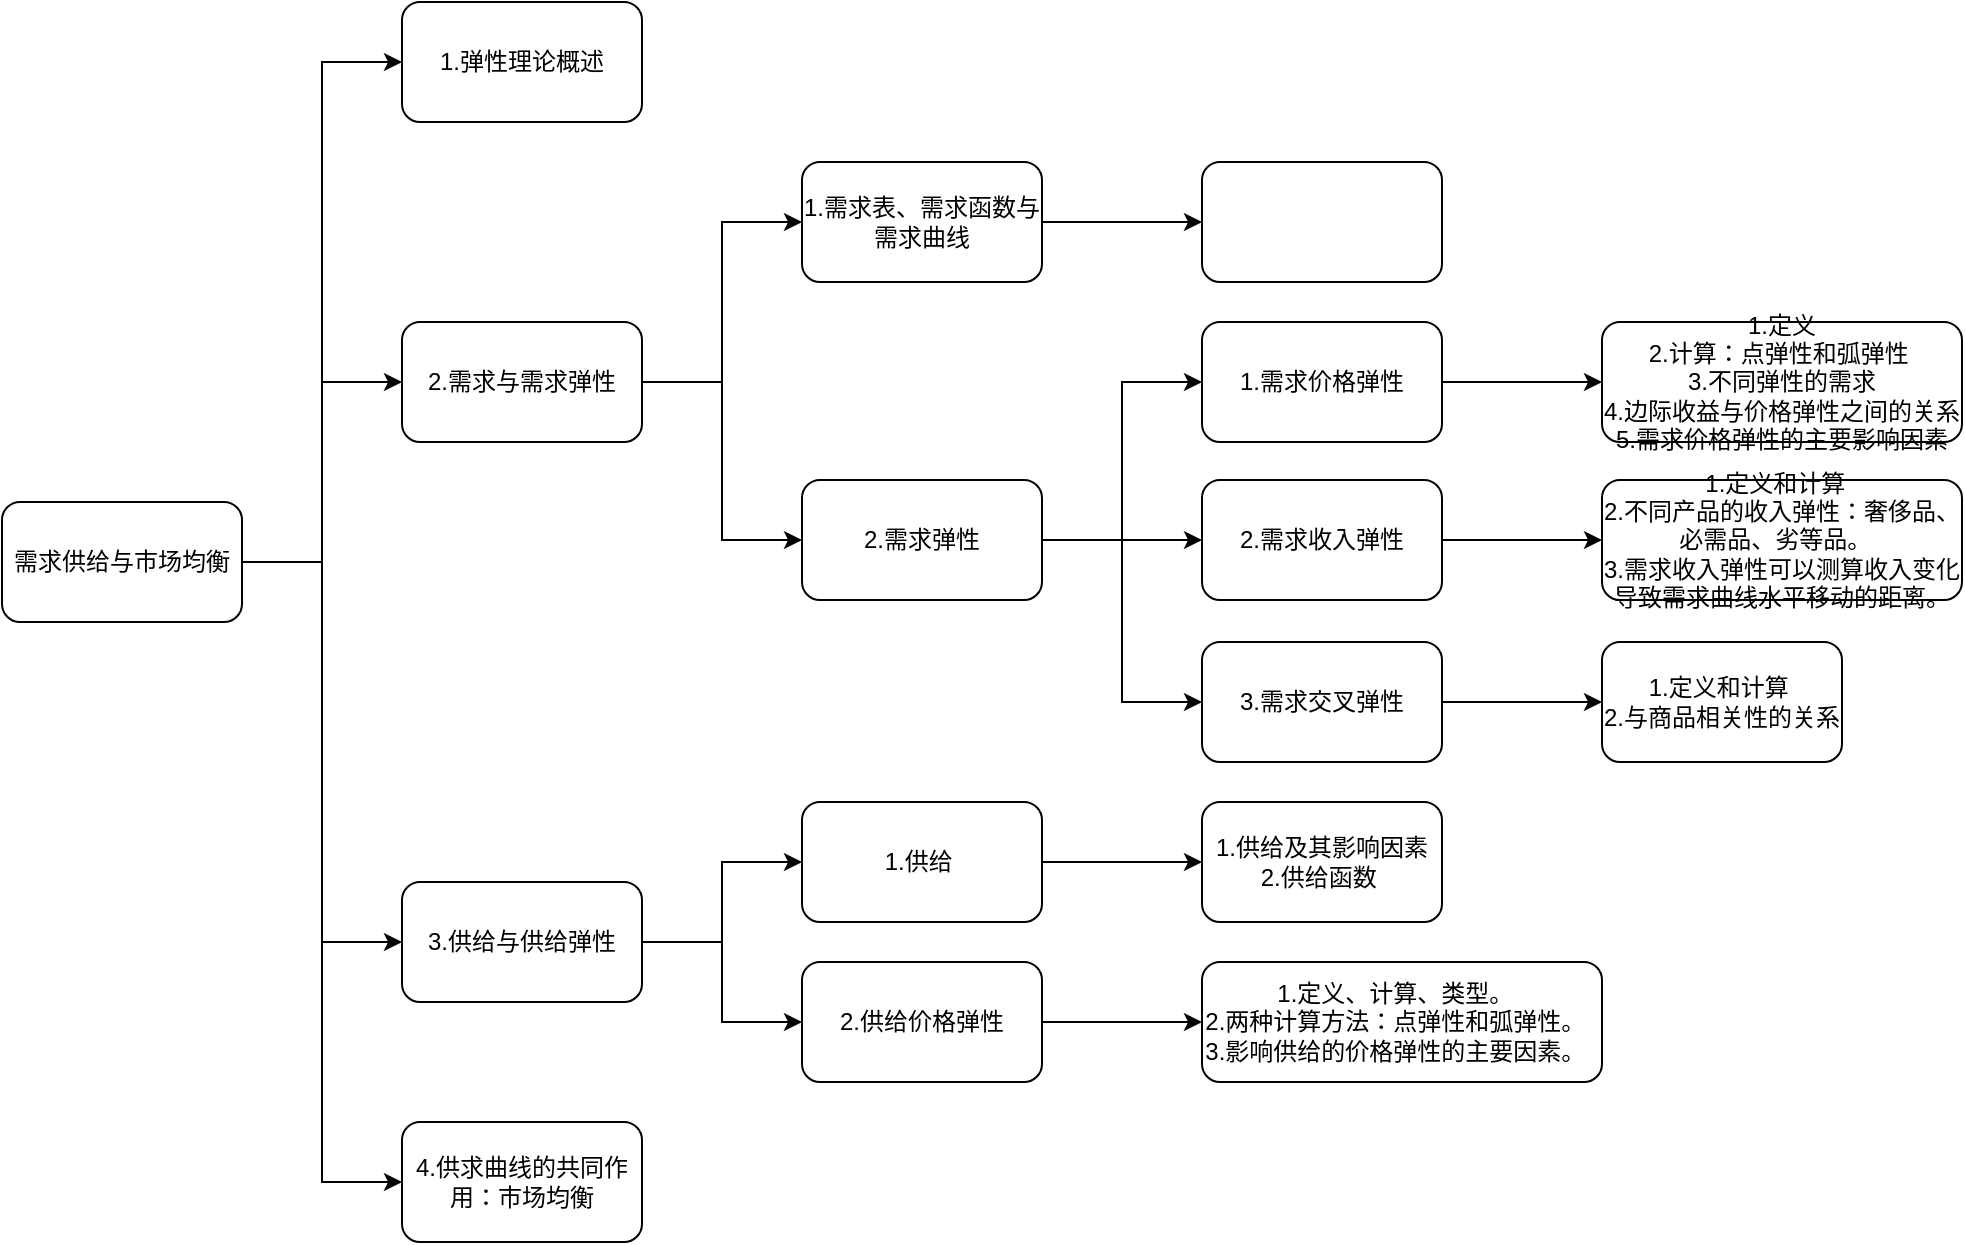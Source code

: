 <mxfile version="22.1.11" type="device">
  <diagram name="第 1 页" id="LbLHYrfMs61iux43dW0h">
    <mxGraphModel dx="954" dy="589" grid="1" gridSize="10" guides="1" tooltips="1" connect="1" arrows="1" fold="1" page="1" pageScale="1" pageWidth="827" pageHeight="1169" math="0" shadow="0">
      <root>
        <mxCell id="0" />
        <mxCell id="1" parent="0" />
        <mxCell id="njytcRA9__mMUklmKUCp-19" value="" style="edgeStyle=orthogonalEdgeStyle;rounded=0;orthogonalLoop=1;jettySize=auto;html=1;entryX=0;entryY=0.5;entryDx=0;entryDy=0;" parent="1" source="njytcRA9__mMUklmKUCp-23" target="njytcRA9__mMUklmKUCp-24" edge="1">
          <mxGeometry relative="1" as="geometry" />
        </mxCell>
        <mxCell id="njytcRA9__mMUklmKUCp-21" style="edgeStyle=orthogonalEdgeStyle;rounded=0;orthogonalLoop=1;jettySize=auto;html=1;entryX=0;entryY=0.5;entryDx=0;entryDy=0;" parent="1" source="njytcRA9__mMUklmKUCp-23" target="njytcRA9__mMUklmKUCp-32" edge="1">
          <mxGeometry relative="1" as="geometry" />
        </mxCell>
        <mxCell id="njytcRA9__mMUklmKUCp-22" style="edgeStyle=orthogonalEdgeStyle;rounded=0;orthogonalLoop=1;jettySize=auto;html=1;entryX=0;entryY=0.5;entryDx=0;entryDy=0;" parent="1" source="njytcRA9__mMUklmKUCp-23" target="njytcRA9__mMUklmKUCp-29" edge="1">
          <mxGeometry relative="1" as="geometry" />
        </mxCell>
        <mxCell id="njytcRA9__mMUklmKUCp-50" style="edgeStyle=orthogonalEdgeStyle;rounded=0;orthogonalLoop=1;jettySize=auto;html=1;entryX=0;entryY=0.5;entryDx=0;entryDy=0;" parent="1" source="njytcRA9__mMUklmKUCp-23" target="njytcRA9__mMUklmKUCp-48" edge="1">
          <mxGeometry relative="1" as="geometry" />
        </mxCell>
        <mxCell id="njytcRA9__mMUklmKUCp-23" value="需求供给与市场均衡" style="rounded=1;whiteSpace=wrap;html=1;" parent="1" vertex="1">
          <mxGeometry x="40" y="330" width="120" height="60" as="geometry" />
        </mxCell>
        <mxCell id="njytcRA9__mMUklmKUCp-24" value="1.弹性理论概述" style="whiteSpace=wrap;html=1;rounded=1;" parent="1" vertex="1">
          <mxGeometry x="240" y="80" width="120" height="60" as="geometry" />
        </mxCell>
        <mxCell id="njytcRA9__mMUklmKUCp-25" value="" style="edgeStyle=orthogonalEdgeStyle;rounded=0;orthogonalLoop=1;jettySize=auto;html=1;entryX=0;entryY=0.5;entryDx=0;entryDy=0;" parent="1" source="njytcRA9__mMUklmKUCp-28" target="njytcRA9__mMUklmKUCp-35" edge="1">
          <mxGeometry relative="1" as="geometry" />
        </mxCell>
        <mxCell id="njytcRA9__mMUklmKUCp-26" style="edgeStyle=orthogonalEdgeStyle;rounded=0;orthogonalLoop=1;jettySize=auto;html=1;entryX=0;entryY=0.5;entryDx=0;entryDy=0;" parent="1" source="njytcRA9__mMUklmKUCp-28" target="njytcRA9__mMUklmKUCp-39" edge="1">
          <mxGeometry relative="1" as="geometry" />
        </mxCell>
        <mxCell id="njytcRA9__mMUklmKUCp-27" style="edgeStyle=orthogonalEdgeStyle;rounded=0;orthogonalLoop=1;jettySize=auto;html=1;entryX=0;entryY=0.5;entryDx=0;entryDy=0;" parent="1" source="njytcRA9__mMUklmKUCp-28" target="njytcRA9__mMUklmKUCp-37" edge="1">
          <mxGeometry relative="1" as="geometry" />
        </mxCell>
        <mxCell id="njytcRA9__mMUklmKUCp-28" value="2.需求弹性" style="whiteSpace=wrap;html=1;rounded=1;" parent="1" vertex="1">
          <mxGeometry x="440" y="319" width="120" height="60" as="geometry" />
        </mxCell>
        <mxCell id="njytcRA9__mMUklmKUCp-29" value="4.供求曲线的共同作用：市场均衡" style="whiteSpace=wrap;html=1;rounded=1;" parent="1" vertex="1">
          <mxGeometry x="240" y="640" width="120" height="60" as="geometry" />
        </mxCell>
        <mxCell id="njytcRA9__mMUklmKUCp-30" value="" style="edgeStyle=orthogonalEdgeStyle;rounded=0;orthogonalLoop=1;jettySize=auto;html=1;" parent="1" source="njytcRA9__mMUklmKUCp-32" target="njytcRA9__mMUklmKUCp-44" edge="1">
          <mxGeometry relative="1" as="geometry" />
        </mxCell>
        <mxCell id="njytcRA9__mMUklmKUCp-31" style="edgeStyle=orthogonalEdgeStyle;rounded=0;orthogonalLoop=1;jettySize=auto;html=1;entryX=0;entryY=0.5;entryDx=0;entryDy=0;" parent="1" source="njytcRA9__mMUklmKUCp-32" target="njytcRA9__mMUklmKUCp-46" edge="1">
          <mxGeometry relative="1" as="geometry" />
        </mxCell>
        <mxCell id="njytcRA9__mMUklmKUCp-32" value="3.供给与供给弹性" style="whiteSpace=wrap;html=1;rounded=1;" parent="1" vertex="1">
          <mxGeometry x="240" y="520" width="120" height="60" as="geometry" />
        </mxCell>
        <mxCell id="njytcRA9__mMUklmKUCp-33" value="" style="edgeStyle=orthogonalEdgeStyle;rounded=0;orthogonalLoop=1;jettySize=auto;html=1;" parent="1" source="njytcRA9__mMUklmKUCp-35" target="njytcRA9__mMUklmKUCp-40" edge="1">
          <mxGeometry relative="1" as="geometry" />
        </mxCell>
        <mxCell id="njytcRA9__mMUklmKUCp-35" value="1.需求价格弹性" style="whiteSpace=wrap;html=1;rounded=1;" parent="1" vertex="1">
          <mxGeometry x="640" y="240" width="120" height="60" as="geometry" />
        </mxCell>
        <mxCell id="njytcRA9__mMUklmKUCp-36" value="" style="edgeStyle=orthogonalEdgeStyle;rounded=0;orthogonalLoop=1;jettySize=auto;html=1;exitX=1;exitY=0.5;exitDx=0;exitDy=0;entryX=0;entryY=0.5;entryDx=0;entryDy=0;" parent="1" source="njytcRA9__mMUklmKUCp-37" target="njytcRA9__mMUklmKUCp-43" edge="1">
          <mxGeometry relative="1" as="geometry">
            <mxPoint x="750" y="429" as="sourcePoint" />
            <mxPoint x="830" y="429" as="targetPoint" />
          </mxGeometry>
        </mxCell>
        <mxCell id="njytcRA9__mMUklmKUCp-37" value="3.需求交叉弹性" style="whiteSpace=wrap;html=1;rounded=1;" parent="1" vertex="1">
          <mxGeometry x="640" y="400" width="120" height="60" as="geometry" />
        </mxCell>
        <mxCell id="njytcRA9__mMUklmKUCp-38" value="" style="edgeStyle=orthogonalEdgeStyle;rounded=0;orthogonalLoop=1;jettySize=auto;html=1;" parent="1" source="njytcRA9__mMUklmKUCp-39" target="njytcRA9__mMUklmKUCp-42" edge="1">
          <mxGeometry relative="1" as="geometry" />
        </mxCell>
        <mxCell id="njytcRA9__mMUklmKUCp-39" value="2.需求收入弹性" style="whiteSpace=wrap;html=1;rounded=1;" parent="1" vertex="1">
          <mxGeometry x="640" y="319" width="120" height="60" as="geometry" />
        </mxCell>
        <mxCell id="njytcRA9__mMUklmKUCp-40" value="&lt;div&gt;1.定义&lt;/div&gt;&lt;div&gt;2.计算：点弹性和弧弹性&amp;nbsp;&lt;br&gt;&lt;div style=&quot;border-color: var(--border-color);&quot;&gt;3.不同弹性的需求&lt;/div&gt;&lt;div style=&quot;border-color: var(--border-color);&quot;&gt;4.边际收益与价格弹性之间的关系&lt;/div&gt;&lt;div style=&quot;border-color: var(--border-color);&quot;&gt;5.需求价格弹性的主要影响因素&lt;/div&gt;&lt;/div&gt;" style="whiteSpace=wrap;html=1;rounded=1;" parent="1" vertex="1">
          <mxGeometry x="840" y="240" width="180" height="60" as="geometry" />
        </mxCell>
        <mxCell id="njytcRA9__mMUklmKUCp-42" value="&lt;div&gt;1.定义和计算&amp;nbsp;&amp;nbsp;&lt;/div&gt;&lt;div&gt;2.不同产品的收入弹性：奢侈品、必需品、劣等品。&amp;nbsp;&amp;nbsp;&lt;/div&gt;&lt;div&gt;3.需求收入弹性可以测算收入变化导致需求曲线水平移动的距离。&lt;/div&gt;" style="whiteSpace=wrap;html=1;rounded=1;" parent="1" vertex="1">
          <mxGeometry x="840" y="319" width="180" height="60" as="geometry" />
        </mxCell>
        <mxCell id="njytcRA9__mMUklmKUCp-43" value="&lt;div&gt;1.定义和计算&amp;nbsp;&lt;/div&gt;&lt;div&gt;2.与商品相关性的关系&lt;/div&gt;" style="whiteSpace=wrap;html=1;rounded=1;" parent="1" vertex="1">
          <mxGeometry x="840" y="400" width="120" height="60" as="geometry" />
        </mxCell>
        <mxCell id="2VseUJY4J9TK43GvPRYf-4" value="" style="edgeStyle=orthogonalEdgeStyle;rounded=0;orthogonalLoop=1;jettySize=auto;html=1;" parent="1" source="njytcRA9__mMUklmKUCp-44" target="2VseUJY4J9TK43GvPRYf-3" edge="1">
          <mxGeometry relative="1" as="geometry" />
        </mxCell>
        <mxCell id="njytcRA9__mMUklmKUCp-44" value="1.供给&amp;nbsp;" style="whiteSpace=wrap;html=1;rounded=1;" parent="1" vertex="1">
          <mxGeometry x="440" y="480" width="120" height="60" as="geometry" />
        </mxCell>
        <mxCell id="njytcRA9__mMUklmKUCp-45" value="" style="edgeStyle=orthogonalEdgeStyle;rounded=0;orthogonalLoop=1;jettySize=auto;html=1;" parent="1" source="njytcRA9__mMUklmKUCp-46" target="njytcRA9__mMUklmKUCp-47" edge="1">
          <mxGeometry relative="1" as="geometry" />
        </mxCell>
        <mxCell id="njytcRA9__mMUklmKUCp-46" value="2.供给价格弹性" style="whiteSpace=wrap;html=1;rounded=1;" parent="1" vertex="1">
          <mxGeometry x="440" y="560" width="120" height="60" as="geometry" />
        </mxCell>
        <mxCell id="njytcRA9__mMUklmKUCp-47" value="&lt;div&gt;1.定义、计算、类型。&amp;nbsp;&amp;nbsp;&lt;/div&gt;&lt;div&gt;2.两种计算方法：点弹性和弧弹性。&amp;nbsp;&amp;nbsp;&lt;/div&gt;&lt;div&gt;3.影响供给的价格弹性的主要因素。&amp;nbsp;&amp;nbsp;&lt;/div&gt;" style="whiteSpace=wrap;html=1;rounded=1;" parent="1" vertex="1">
          <mxGeometry x="640" y="560" width="200" height="60" as="geometry" />
        </mxCell>
        <mxCell id="njytcRA9__mMUklmKUCp-49" style="edgeStyle=orthogonalEdgeStyle;rounded=0;orthogonalLoop=1;jettySize=auto;html=1;entryX=0;entryY=0.5;entryDx=0;entryDy=0;" parent="1" source="njytcRA9__mMUklmKUCp-48" target="njytcRA9__mMUklmKUCp-28" edge="1">
          <mxGeometry relative="1" as="geometry" />
        </mxCell>
        <mxCell id="njytcRA9__mMUklmKUCp-52" style="edgeStyle=orthogonalEdgeStyle;rounded=0;orthogonalLoop=1;jettySize=auto;html=1;entryX=0;entryY=0.5;entryDx=0;entryDy=0;" parent="1" source="njytcRA9__mMUklmKUCp-48" target="njytcRA9__mMUklmKUCp-51" edge="1">
          <mxGeometry relative="1" as="geometry" />
        </mxCell>
        <mxCell id="njytcRA9__mMUklmKUCp-48" value="2.需求与需求弹性" style="whiteSpace=wrap;html=1;rounded=1;" parent="1" vertex="1">
          <mxGeometry x="240" y="240" width="120" height="60" as="geometry" />
        </mxCell>
        <mxCell id="2VseUJY4J9TK43GvPRYf-2" value="" style="edgeStyle=orthogonalEdgeStyle;rounded=0;orthogonalLoop=1;jettySize=auto;html=1;" parent="1" source="njytcRA9__mMUklmKUCp-51" target="2VseUJY4J9TK43GvPRYf-1" edge="1">
          <mxGeometry relative="1" as="geometry" />
        </mxCell>
        <mxCell id="njytcRA9__mMUklmKUCp-51" value="1.需求表、需求函数与需求曲线" style="whiteSpace=wrap;html=1;rounded=1;" parent="1" vertex="1">
          <mxGeometry x="440" y="160" width="120" height="60" as="geometry" />
        </mxCell>
        <mxCell id="2VseUJY4J9TK43GvPRYf-1" value="" style="whiteSpace=wrap;html=1;rounded=1;" parent="1" vertex="1">
          <mxGeometry x="640" y="160" width="120" height="60" as="geometry" />
        </mxCell>
        <mxCell id="2VseUJY4J9TK43GvPRYf-3" value="1.供给及其影响因素&lt;br&gt;2.供给函数&amp;nbsp;" style="whiteSpace=wrap;html=1;rounded=1;" parent="1" vertex="1">
          <mxGeometry x="640" y="480" width="120" height="60" as="geometry" />
        </mxCell>
      </root>
    </mxGraphModel>
  </diagram>
</mxfile>
